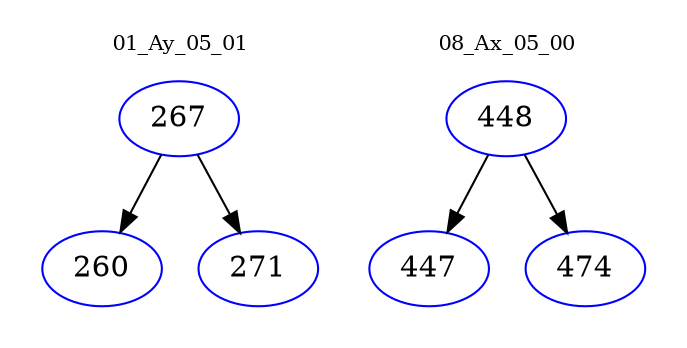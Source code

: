 digraph{
subgraph cluster_0 {
color = white
label = "01_Ay_05_01";
fontsize=10;
T0_267 [label="267", color="blue"]
T0_267 -> T0_260 [color="black"]
T0_260 [label="260", color="blue"]
T0_267 -> T0_271 [color="black"]
T0_271 [label="271", color="blue"]
}
subgraph cluster_1 {
color = white
label = "08_Ax_05_00";
fontsize=10;
T1_448 [label="448", color="blue"]
T1_448 -> T1_447 [color="black"]
T1_447 [label="447", color="blue"]
T1_448 -> T1_474 [color="black"]
T1_474 [label="474", color="blue"]
}
}
